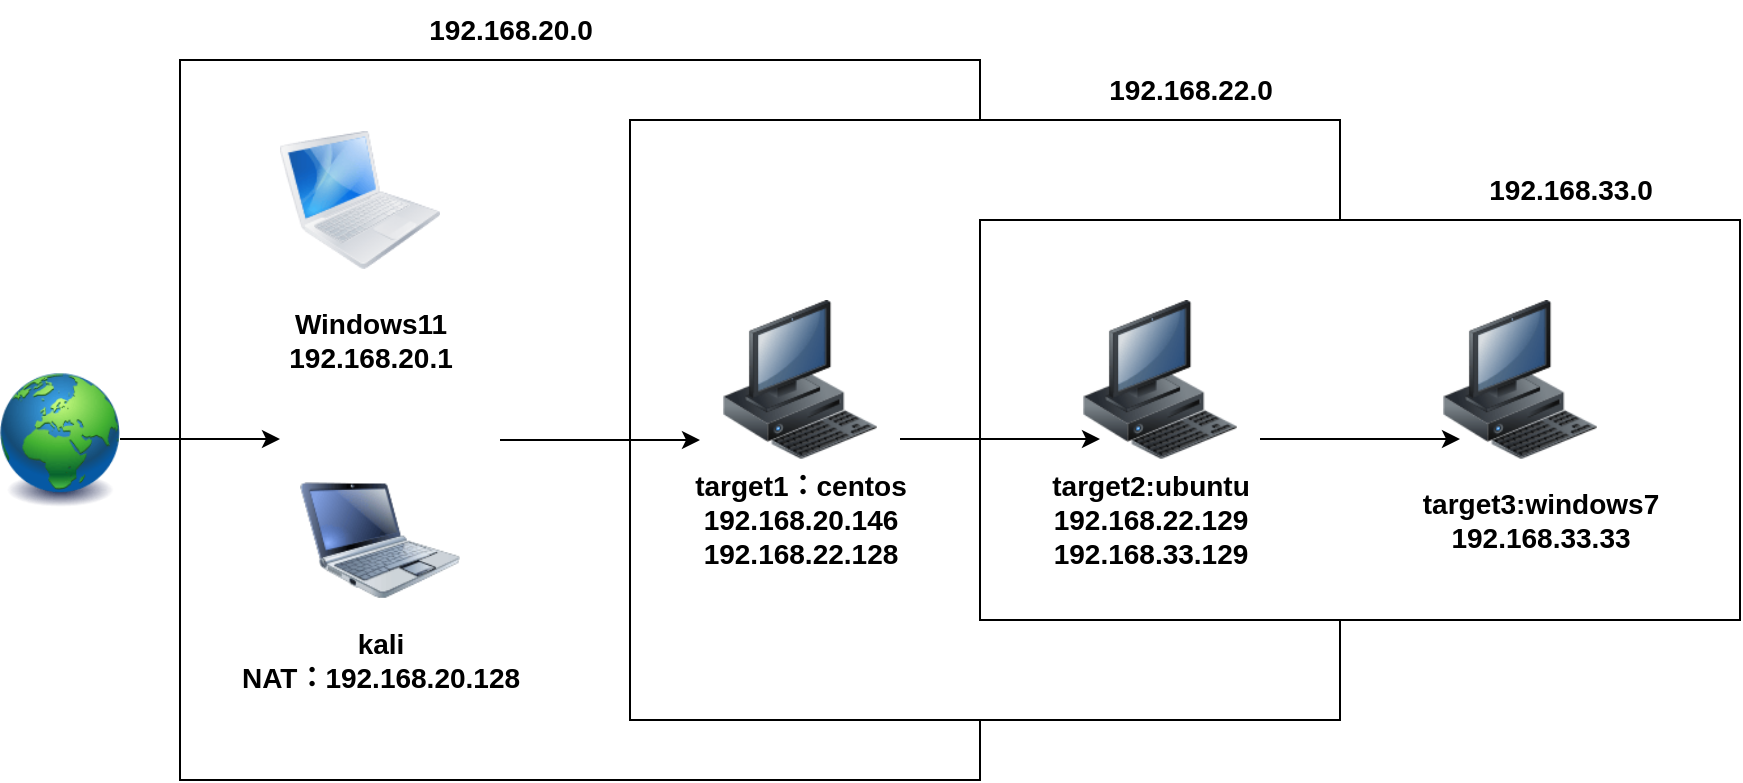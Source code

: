 <mxfile version="21.5.1" type="device">
  <diagram name="第 1 页" id="BKVX8vn1wJ67sQ9OuLr8">
    <mxGraphModel dx="1207" dy="751" grid="1" gridSize="10" guides="1" tooltips="1" connect="1" arrows="1" fold="1" page="1" pageScale="1" pageWidth="827" pageHeight="1169" math="0" shadow="0">
      <root>
        <mxCell id="0" />
        <mxCell id="1" parent="0" />
        <mxCell id="yczf2e1_mi208LI5pEy6-17" value="" style="rounded=0;whiteSpace=wrap;html=1;fontSize=14;fontStyle=1" vertex="1" parent="1">
          <mxGeometry x="140" y="150" width="400" height="360" as="geometry" />
        </mxCell>
        <mxCell id="yczf2e1_mi208LI5pEy6-18" value="" style="rounded=0;whiteSpace=wrap;html=1;fontSize=14;fontStyle=1" vertex="1" parent="1">
          <mxGeometry x="365" y="180" width="355" height="300" as="geometry" />
        </mxCell>
        <mxCell id="yczf2e1_mi208LI5pEy6-20" value="" style="rounded=0;whiteSpace=wrap;html=1;fontSize=14;fontStyle=1" vertex="1" parent="1">
          <mxGeometry x="540" y="230" width="380" height="200" as="geometry" />
        </mxCell>
        <mxCell id="yczf2e1_mi208LI5pEy6-1" value="" style="image;html=1;image=img/lib/clip_art/general/Earth_globe_128x128.png;fontSize=14;fontStyle=1" vertex="1" parent="1">
          <mxGeometry x="50" y="300" width="60" height="80" as="geometry" />
        </mxCell>
        <mxCell id="yczf2e1_mi208LI5pEy6-2" value="" style="image;html=1;image=img/lib/clip_art/computers/Netbook_128x128.png;fontSize=14;fontStyle=1" vertex="1" parent="1">
          <mxGeometry x="200" y="350" width="80" height="80" as="geometry" />
        </mxCell>
        <mxCell id="yczf2e1_mi208LI5pEy6-3" value="kali&lt;br style=&quot;font-size: 14px;&quot;&gt;NAT：192.168.20.128" style="text;html=1;align=center;verticalAlign=middle;resizable=0;points=[];autosize=1;strokeColor=none;fillColor=none;fontSize=14;fontStyle=1" vertex="1" parent="1">
          <mxGeometry x="160" y="425" width="160" height="50" as="geometry" />
        </mxCell>
        <mxCell id="yczf2e1_mi208LI5pEy6-4" value="" style="image;html=1;image=img/lib/clip_art/computers/MacBook_128x128.png;fontSize=14;fontStyle=1" vertex="1" parent="1">
          <mxGeometry x="190" y="180" width="80" height="80" as="geometry" />
        </mxCell>
        <mxCell id="yczf2e1_mi208LI5pEy6-5" value="Windows11&lt;br style=&quot;font-size: 14px;&quot;&gt;192.168.20.1" style="text;html=1;align=center;verticalAlign=middle;resizable=0;points=[];autosize=1;strokeColor=none;fillColor=none;fontSize=14;fontStyle=1" vertex="1" parent="1">
          <mxGeometry x="180" y="265" width="110" height="50" as="geometry" />
        </mxCell>
        <mxCell id="yczf2e1_mi208LI5pEy6-6" value="" style="image;html=1;image=img/lib/clip_art/computers/Workstation_128x128.png;fontSize=14;fontStyle=1" vertex="1" parent="1">
          <mxGeometry x="410" y="270" width="80" height="80" as="geometry" />
        </mxCell>
        <mxCell id="yczf2e1_mi208LI5pEy6-8" value="target1：centos&lt;br style=&quot;font-size: 14px;&quot;&gt;192.168.20.146&lt;br style=&quot;font-size: 14px;&quot;&gt;192.168.22.128" style="text;html=1;align=center;verticalAlign=middle;resizable=0;points=[];autosize=1;strokeColor=none;fillColor=none;fontSize=14;fontStyle=1" vertex="1" parent="1">
          <mxGeometry x="385" y="350" width="130" height="60" as="geometry" />
        </mxCell>
        <mxCell id="yczf2e1_mi208LI5pEy6-9" value="" style="image;html=1;image=img/lib/clip_art/computers/Workstation_128x128.png;fontSize=14;fontStyle=1" vertex="1" parent="1">
          <mxGeometry x="770" y="270" width="80" height="80" as="geometry" />
        </mxCell>
        <mxCell id="yczf2e1_mi208LI5pEy6-10" value="" style="image;html=1;image=img/lib/clip_art/computers/Workstation_128x128.png;fontSize=14;fontStyle=1" vertex="1" parent="1">
          <mxGeometry x="590" y="270" width="80" height="80" as="geometry" />
        </mxCell>
        <mxCell id="yczf2e1_mi208LI5pEy6-12" value="target3:windows7&lt;br style=&quot;font-size: 14px;&quot;&gt;192.168.33.33" style="text;html=1;align=center;verticalAlign=middle;resizable=0;points=[];autosize=1;strokeColor=none;fillColor=none;fontSize=14;fontStyle=1" vertex="1" parent="1">
          <mxGeometry x="750" y="355" width="140" height="50" as="geometry" />
        </mxCell>
        <mxCell id="yczf2e1_mi208LI5pEy6-11" value="target2:ubuntu&lt;br style=&quot;font-size: 14px;&quot;&gt;192.168.22.129&lt;br style=&quot;font-size: 14px;&quot;&gt;192.168.33.129" style="text;html=1;align=center;verticalAlign=middle;resizable=0;points=[];autosize=1;strokeColor=none;fillColor=none;fontSize=14;fontStyle=1" vertex="1" parent="1">
          <mxGeometry x="565" y="350" width="120" height="60" as="geometry" />
        </mxCell>
        <mxCell id="yczf2e1_mi208LI5pEy6-13" value="" style="endArrow=classic;html=1;rounded=0;fontSize=14;fontStyle=1" edge="1" parent="1">
          <mxGeometry width="50" height="50" relative="1" as="geometry">
            <mxPoint x="300" y="340" as="sourcePoint" />
            <mxPoint x="400" y="340" as="targetPoint" />
          </mxGeometry>
        </mxCell>
        <mxCell id="yczf2e1_mi208LI5pEy6-14" value="" style="endArrow=classic;html=1;rounded=0;fontSize=14;fontStyle=1" edge="1" parent="1">
          <mxGeometry width="50" height="50" relative="1" as="geometry">
            <mxPoint x="500" y="339.5" as="sourcePoint" />
            <mxPoint x="600" y="339.5" as="targetPoint" />
          </mxGeometry>
        </mxCell>
        <mxCell id="yczf2e1_mi208LI5pEy6-15" value="" style="endArrow=classic;html=1;rounded=0;fontSize=14;fontStyle=1" edge="1" parent="1">
          <mxGeometry width="50" height="50" relative="1" as="geometry">
            <mxPoint x="680" y="339.5" as="sourcePoint" />
            <mxPoint x="780" y="339.5" as="targetPoint" />
          </mxGeometry>
        </mxCell>
        <mxCell id="yczf2e1_mi208LI5pEy6-21" value="" style="endArrow=classic;html=1;rounded=0;fontSize=14;fontStyle=1" edge="1" parent="1">
          <mxGeometry width="50" height="50" relative="1" as="geometry">
            <mxPoint x="110" y="339.5" as="sourcePoint" />
            <mxPoint x="190" y="339.5" as="targetPoint" />
          </mxGeometry>
        </mxCell>
        <mxCell id="yczf2e1_mi208LI5pEy6-22" value="192.168.20.0" style="text;html=1;align=center;verticalAlign=middle;resizable=0;points=[];autosize=1;strokeColor=none;fillColor=none;fontSize=14;fontStyle=1" vertex="1" parent="1">
          <mxGeometry x="250" y="120" width="110" height="30" as="geometry" />
        </mxCell>
        <mxCell id="yczf2e1_mi208LI5pEy6-23" value="192.168.22.0" style="text;html=1;align=center;verticalAlign=middle;resizable=0;points=[];autosize=1;strokeColor=none;fillColor=none;fontSize=14;fontStyle=1" vertex="1" parent="1">
          <mxGeometry x="590" y="150" width="110" height="30" as="geometry" />
        </mxCell>
        <mxCell id="yczf2e1_mi208LI5pEy6-24" value="192.168.33.0" style="text;html=1;align=center;verticalAlign=middle;resizable=0;points=[];autosize=1;strokeColor=none;fillColor=none;fontSize=14;fontStyle=1" vertex="1" parent="1">
          <mxGeometry x="780" y="200" width="110" height="30" as="geometry" />
        </mxCell>
      </root>
    </mxGraphModel>
  </diagram>
</mxfile>
